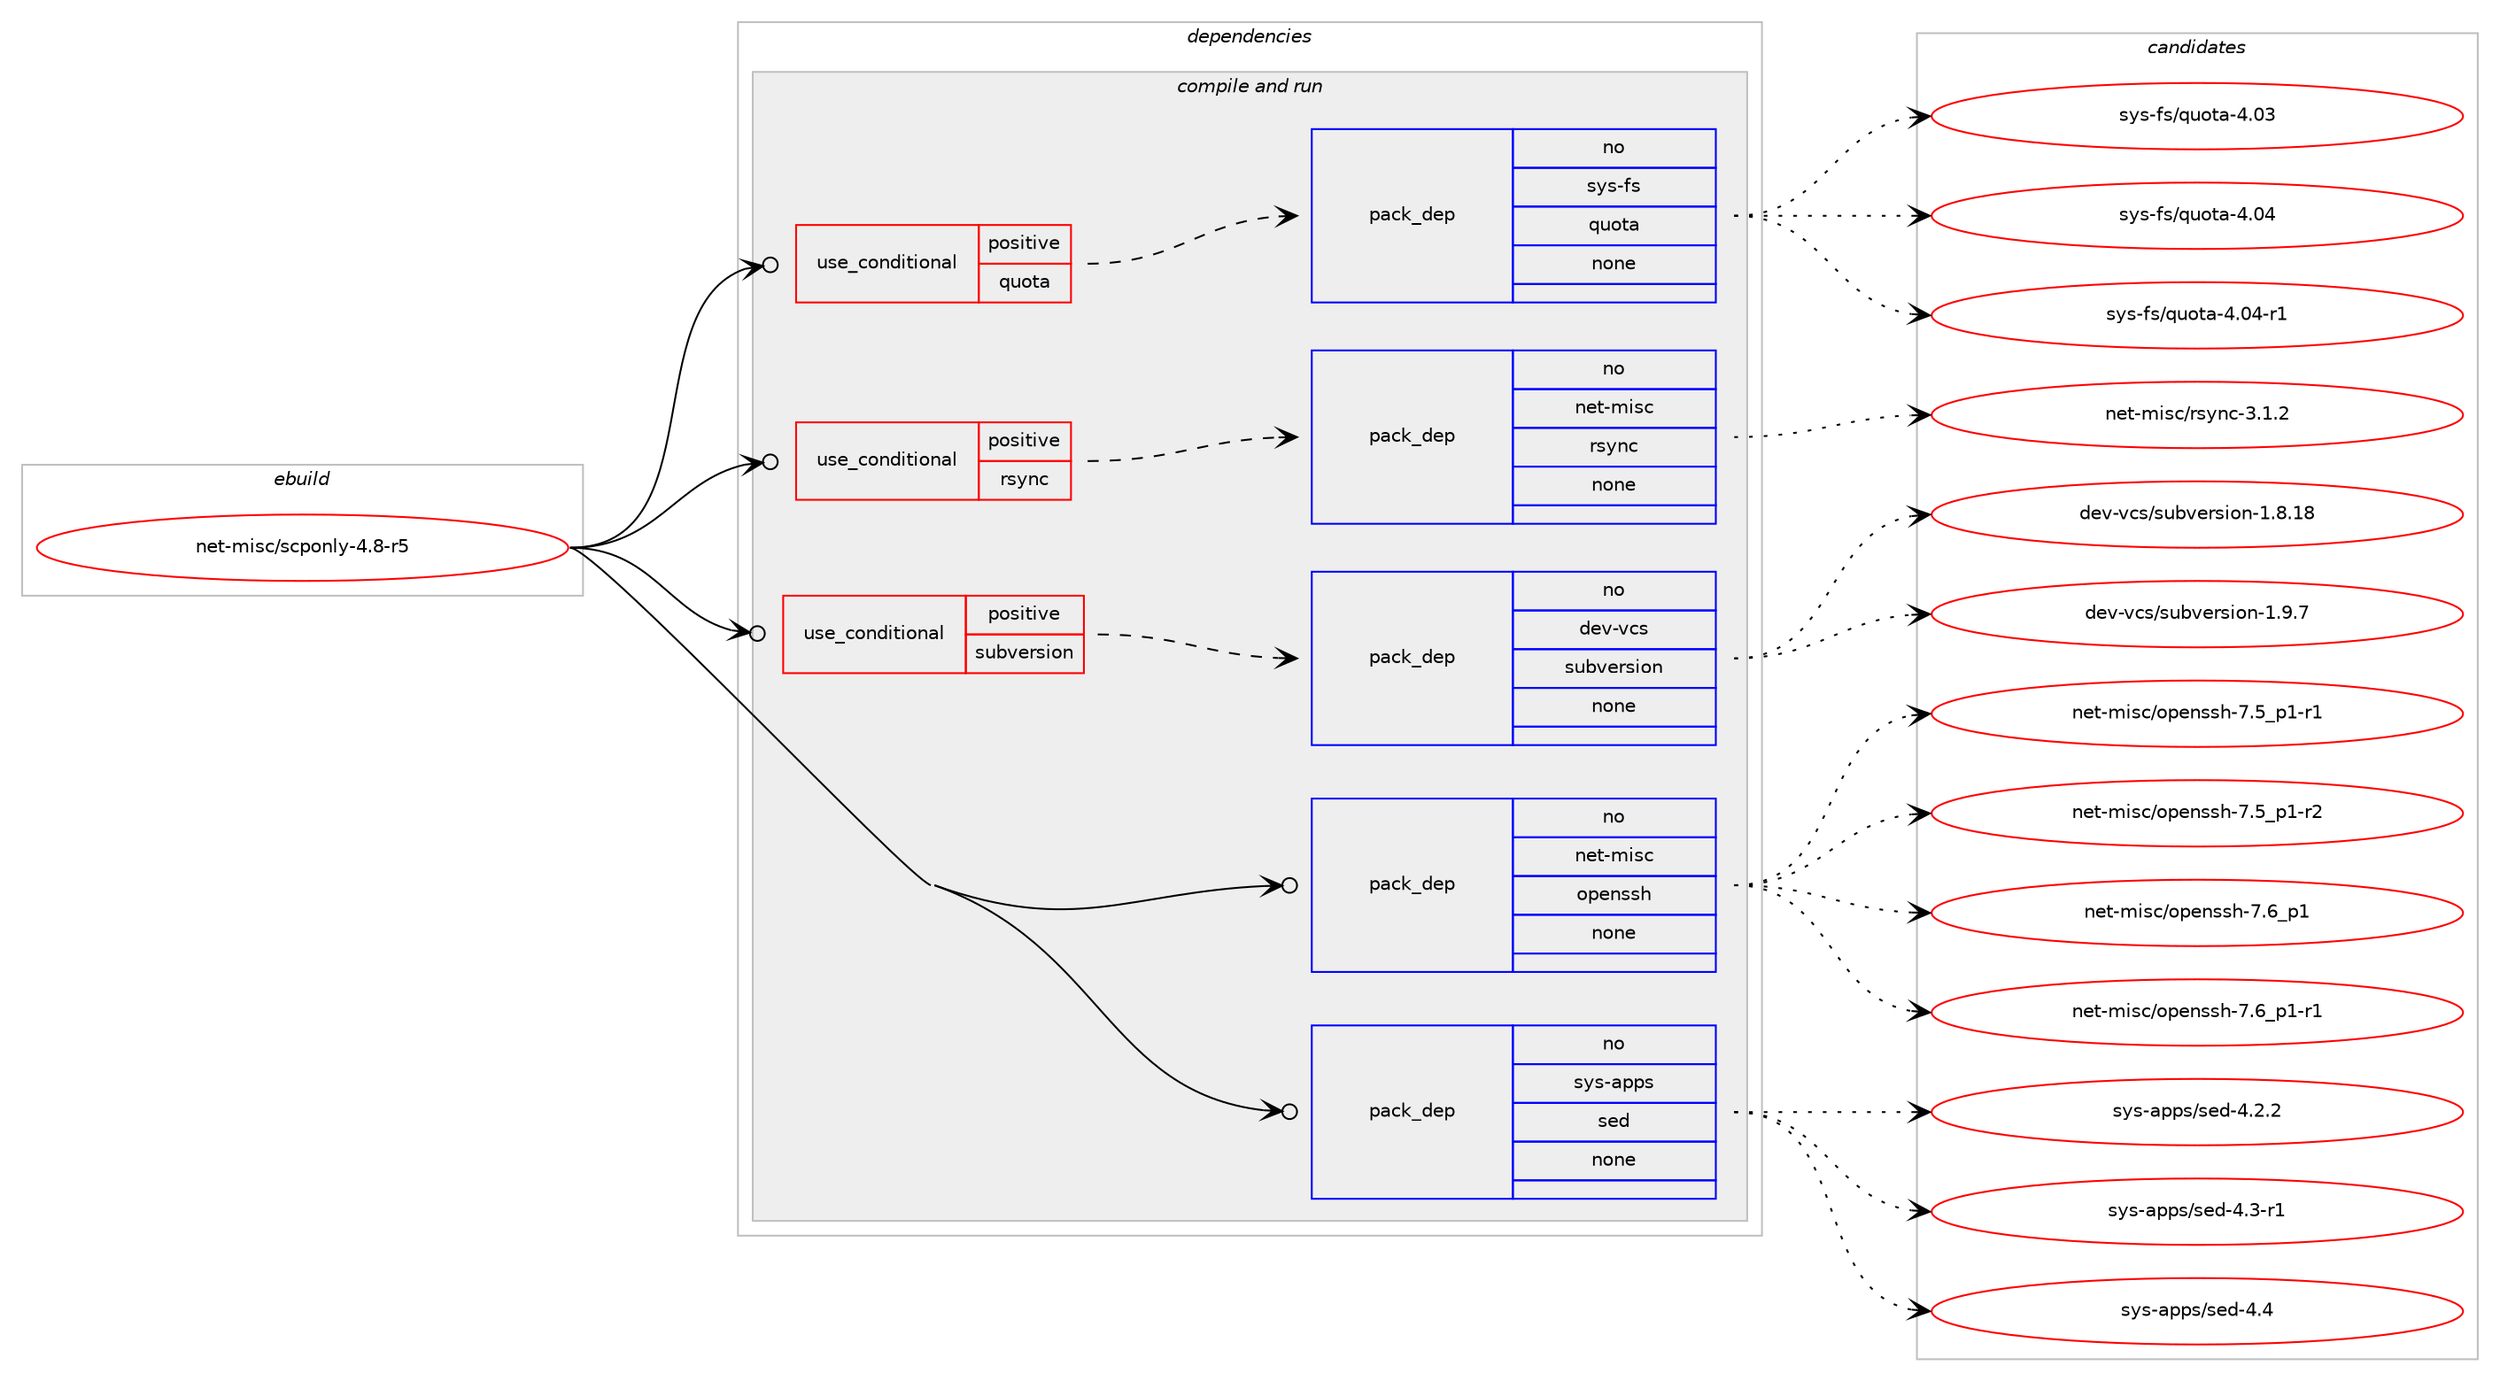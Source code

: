 digraph prolog {

# *************
# Graph options
# *************

newrank=true;
concentrate=true;
compound=true;
graph [rankdir=LR,fontname=Helvetica,fontsize=10,ranksep=1.5];#, ranksep=2.5, nodesep=0.2];
edge  [arrowhead=vee];
node  [fontname=Helvetica,fontsize=10];

# **********
# The ebuild
# **********

subgraph cluster_leftcol {
color=gray;
rank=same;
label=<<i>ebuild</i>>;
id [label="net-misc/scponly-4.8-r5", color=red, width=4, href="../net-misc/scponly-4.8-r5.svg"];
}

# ****************
# The dependencies
# ****************

subgraph cluster_midcol {
color=gray;
label=<<i>dependencies</i>>;
subgraph cluster_compile {
fillcolor="#eeeeee";
style=filled;
label=<<i>compile</i>>;
}
subgraph cluster_compileandrun {
fillcolor="#eeeeee";
style=filled;
label=<<i>compile and run</i>>;
subgraph cond106440 {
dependency430123 [label=<<TABLE BORDER="0" CELLBORDER="1" CELLSPACING="0" CELLPADDING="4"><TR><TD ROWSPAN="3" CELLPADDING="10">use_conditional</TD></TR><TR><TD>positive</TD></TR><TR><TD>quota</TD></TR></TABLE>>, shape=none, color=red];
subgraph pack316319 {
dependency430124 [label=<<TABLE BORDER="0" CELLBORDER="1" CELLSPACING="0" CELLPADDING="4" WIDTH="220"><TR><TD ROWSPAN="6" CELLPADDING="30">pack_dep</TD></TR><TR><TD WIDTH="110">no</TD></TR><TR><TD>sys-fs</TD></TR><TR><TD>quota</TD></TR><TR><TD>none</TD></TR><TR><TD></TD></TR></TABLE>>, shape=none, color=blue];
}
dependency430123:e -> dependency430124:w [weight=20,style="dashed",arrowhead="vee"];
}
id:e -> dependency430123:w [weight=20,style="solid",arrowhead="odotvee"];
subgraph cond106441 {
dependency430125 [label=<<TABLE BORDER="0" CELLBORDER="1" CELLSPACING="0" CELLPADDING="4"><TR><TD ROWSPAN="3" CELLPADDING="10">use_conditional</TD></TR><TR><TD>positive</TD></TR><TR><TD>rsync</TD></TR></TABLE>>, shape=none, color=red];
subgraph pack316320 {
dependency430126 [label=<<TABLE BORDER="0" CELLBORDER="1" CELLSPACING="0" CELLPADDING="4" WIDTH="220"><TR><TD ROWSPAN="6" CELLPADDING="30">pack_dep</TD></TR><TR><TD WIDTH="110">no</TD></TR><TR><TD>net-misc</TD></TR><TR><TD>rsync</TD></TR><TR><TD>none</TD></TR><TR><TD></TD></TR></TABLE>>, shape=none, color=blue];
}
dependency430125:e -> dependency430126:w [weight=20,style="dashed",arrowhead="vee"];
}
id:e -> dependency430125:w [weight=20,style="solid",arrowhead="odotvee"];
subgraph cond106442 {
dependency430127 [label=<<TABLE BORDER="0" CELLBORDER="1" CELLSPACING="0" CELLPADDING="4"><TR><TD ROWSPAN="3" CELLPADDING="10">use_conditional</TD></TR><TR><TD>positive</TD></TR><TR><TD>subversion</TD></TR></TABLE>>, shape=none, color=red];
subgraph pack316321 {
dependency430128 [label=<<TABLE BORDER="0" CELLBORDER="1" CELLSPACING="0" CELLPADDING="4" WIDTH="220"><TR><TD ROWSPAN="6" CELLPADDING="30">pack_dep</TD></TR><TR><TD WIDTH="110">no</TD></TR><TR><TD>dev-vcs</TD></TR><TR><TD>subversion</TD></TR><TR><TD>none</TD></TR><TR><TD></TD></TR></TABLE>>, shape=none, color=blue];
}
dependency430127:e -> dependency430128:w [weight=20,style="dashed",arrowhead="vee"];
}
id:e -> dependency430127:w [weight=20,style="solid",arrowhead="odotvee"];
subgraph pack316322 {
dependency430129 [label=<<TABLE BORDER="0" CELLBORDER="1" CELLSPACING="0" CELLPADDING="4" WIDTH="220"><TR><TD ROWSPAN="6" CELLPADDING="30">pack_dep</TD></TR><TR><TD WIDTH="110">no</TD></TR><TR><TD>net-misc</TD></TR><TR><TD>openssh</TD></TR><TR><TD>none</TD></TR><TR><TD></TD></TR></TABLE>>, shape=none, color=blue];
}
id:e -> dependency430129:w [weight=20,style="solid",arrowhead="odotvee"];
subgraph pack316323 {
dependency430130 [label=<<TABLE BORDER="0" CELLBORDER="1" CELLSPACING="0" CELLPADDING="4" WIDTH="220"><TR><TD ROWSPAN="6" CELLPADDING="30">pack_dep</TD></TR><TR><TD WIDTH="110">no</TD></TR><TR><TD>sys-apps</TD></TR><TR><TD>sed</TD></TR><TR><TD>none</TD></TR><TR><TD></TD></TR></TABLE>>, shape=none, color=blue];
}
id:e -> dependency430130:w [weight=20,style="solid",arrowhead="odotvee"];
}
subgraph cluster_run {
fillcolor="#eeeeee";
style=filled;
label=<<i>run</i>>;
}
}

# **************
# The candidates
# **************

subgraph cluster_choices {
rank=same;
color=gray;
label=<<i>candidates</i>>;

subgraph choice316319 {
color=black;
nodesep=1;
choice1151211154510211547113117111116974552464851 [label="sys-fs/quota-4.03", color=red, width=4,href="../sys-fs/quota-4.03.svg"];
choice1151211154510211547113117111116974552464852 [label="sys-fs/quota-4.04", color=red, width=4,href="../sys-fs/quota-4.04.svg"];
choice11512111545102115471131171111169745524648524511449 [label="sys-fs/quota-4.04-r1", color=red, width=4,href="../sys-fs/quota-4.04-r1.svg"];
dependency430124:e -> choice1151211154510211547113117111116974552464851:w [style=dotted,weight="100"];
dependency430124:e -> choice1151211154510211547113117111116974552464852:w [style=dotted,weight="100"];
dependency430124:e -> choice11512111545102115471131171111169745524648524511449:w [style=dotted,weight="100"];
}
subgraph choice316320 {
color=black;
nodesep=1;
choice11010111645109105115994711411512111099455146494650 [label="net-misc/rsync-3.1.2", color=red, width=4,href="../net-misc/rsync-3.1.2.svg"];
dependency430126:e -> choice11010111645109105115994711411512111099455146494650:w [style=dotted,weight="100"];
}
subgraph choice316321 {
color=black;
nodesep=1;
choice1001011184511899115471151179811810111411510511111045494656464956 [label="dev-vcs/subversion-1.8.18", color=red, width=4,href="../dev-vcs/subversion-1.8.18.svg"];
choice10010111845118991154711511798118101114115105111110454946574655 [label="dev-vcs/subversion-1.9.7", color=red, width=4,href="../dev-vcs/subversion-1.9.7.svg"];
dependency430128:e -> choice1001011184511899115471151179811810111411510511111045494656464956:w [style=dotted,weight="100"];
dependency430128:e -> choice10010111845118991154711511798118101114115105111110454946574655:w [style=dotted,weight="100"];
}
subgraph choice316322 {
color=black;
nodesep=1;
choice1101011164510910511599471111121011101151151044555465395112494511449 [label="net-misc/openssh-7.5_p1-r1", color=red, width=4,href="../net-misc/openssh-7.5_p1-r1.svg"];
choice1101011164510910511599471111121011101151151044555465395112494511450 [label="net-misc/openssh-7.5_p1-r2", color=red, width=4,href="../net-misc/openssh-7.5_p1-r2.svg"];
choice110101116451091051159947111112101110115115104455546549511249 [label="net-misc/openssh-7.6_p1", color=red, width=4,href="../net-misc/openssh-7.6_p1.svg"];
choice1101011164510910511599471111121011101151151044555465495112494511449 [label="net-misc/openssh-7.6_p1-r1", color=red, width=4,href="../net-misc/openssh-7.6_p1-r1.svg"];
dependency430129:e -> choice1101011164510910511599471111121011101151151044555465395112494511449:w [style=dotted,weight="100"];
dependency430129:e -> choice1101011164510910511599471111121011101151151044555465395112494511450:w [style=dotted,weight="100"];
dependency430129:e -> choice110101116451091051159947111112101110115115104455546549511249:w [style=dotted,weight="100"];
dependency430129:e -> choice1101011164510910511599471111121011101151151044555465495112494511449:w [style=dotted,weight="100"];
}
subgraph choice316323 {
color=black;
nodesep=1;
choice115121115459711211211547115101100455246504650 [label="sys-apps/sed-4.2.2", color=red, width=4,href="../sys-apps/sed-4.2.2.svg"];
choice115121115459711211211547115101100455246514511449 [label="sys-apps/sed-4.3-r1", color=red, width=4,href="../sys-apps/sed-4.3-r1.svg"];
choice11512111545971121121154711510110045524652 [label="sys-apps/sed-4.4", color=red, width=4,href="../sys-apps/sed-4.4.svg"];
dependency430130:e -> choice115121115459711211211547115101100455246504650:w [style=dotted,weight="100"];
dependency430130:e -> choice115121115459711211211547115101100455246514511449:w [style=dotted,weight="100"];
dependency430130:e -> choice11512111545971121121154711510110045524652:w [style=dotted,weight="100"];
}
}

}

